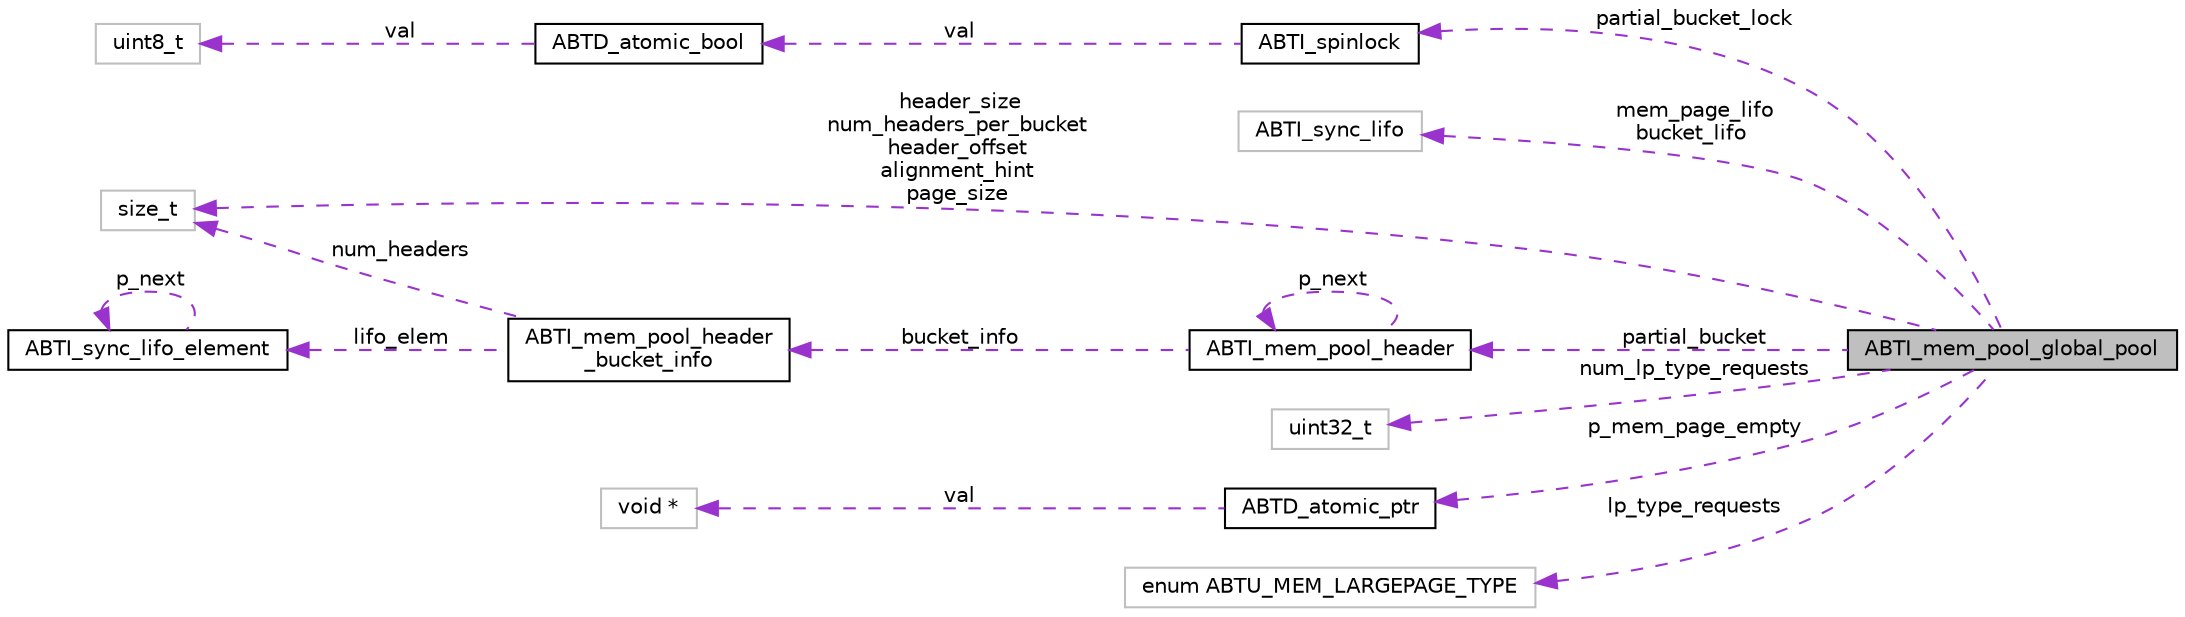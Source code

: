 digraph "ABTI_mem_pool_global_pool"
{
  edge [fontname="Helvetica",fontsize="10",labelfontname="Helvetica",labelfontsize="10"];
  node [fontname="Helvetica",fontsize="10",shape=record];
  rankdir="LR";
  Node1 [label="ABTI_mem_pool_global_pool",height=0.2,width=0.4,color="black", fillcolor="grey75", style="filled" fontcolor="black"];
  Node2 -> Node1 [dir="back",color="darkorchid3",fontsize="10",style="dashed",label=" partial_bucket_lock" ,fontname="Helvetica"];
  Node2 [label="ABTI_spinlock",height=0.2,width=0.4,color="black", fillcolor="white", style="filled",URL="$dc/d81/structABTI__spinlock.html"];
  Node3 -> Node2 [dir="back",color="darkorchid3",fontsize="10",style="dashed",label=" val" ,fontname="Helvetica"];
  Node3 [label="ABTD_atomic_bool",height=0.2,width=0.4,color="black", fillcolor="white", style="filled",URL="$df/d2c/structABTD__atomic__bool.html"];
  Node4 -> Node3 [dir="back",color="darkorchid3",fontsize="10",style="dashed",label=" val" ,fontname="Helvetica"];
  Node4 [label="uint8_t",height=0.2,width=0.4,color="grey75", fillcolor="white", style="filled"];
  Node5 -> Node1 [dir="back",color="darkorchid3",fontsize="10",style="dashed",label=" mem_page_lifo\nbucket_lifo" ,fontname="Helvetica"];
  Node5 [label="ABTI_sync_lifo",height=0.2,width=0.4,color="grey75", fillcolor="white", style="filled"];
  Node6 -> Node1 [dir="back",color="darkorchid3",fontsize="10",style="dashed",label=" header_size\nnum_headers_per_bucket\nheader_offset\nalignment_hint\npage_size" ,fontname="Helvetica"];
  Node6 [label="size_t",height=0.2,width=0.4,color="grey75", fillcolor="white", style="filled"];
  Node7 -> Node1 [dir="back",color="darkorchid3",fontsize="10",style="dashed",label=" num_lp_type_requests" ,fontname="Helvetica"];
  Node7 [label="uint32_t",height=0.2,width=0.4,color="grey75", fillcolor="white", style="filled"];
  Node8 -> Node1 [dir="back",color="darkorchid3",fontsize="10",style="dashed",label=" partial_bucket" ,fontname="Helvetica"];
  Node8 [label="ABTI_mem_pool_header",height=0.2,width=0.4,color="black", fillcolor="white", style="filled",URL="$de/d24/structABTI__mem__pool__header.html"];
  Node9 -> Node8 [dir="back",color="darkorchid3",fontsize="10",style="dashed",label=" bucket_info" ,fontname="Helvetica"];
  Node9 [label="ABTI_mem_pool_header\l_bucket_info",height=0.2,width=0.4,color="black", fillcolor="white", style="filled",URL="$d5/d6c/unionABTI__mem__pool__header__bucket__info.html"];
  Node10 -> Node9 [dir="back",color="darkorchid3",fontsize="10",style="dashed",label=" lifo_elem" ,fontname="Helvetica"];
  Node10 [label="ABTI_sync_lifo_element",height=0.2,width=0.4,color="black", fillcolor="white", style="filled",URL="$de/d30/structABTI__sync__lifo__element.html"];
  Node10 -> Node10 [dir="back",color="darkorchid3",fontsize="10",style="dashed",label=" p_next" ,fontname="Helvetica"];
  Node6 -> Node9 [dir="back",color="darkorchid3",fontsize="10",style="dashed",label=" num_headers" ,fontname="Helvetica"];
  Node8 -> Node8 [dir="back",color="darkorchid3",fontsize="10",style="dashed",label=" p_next" ,fontname="Helvetica"];
  Node11 -> Node1 [dir="back",color="darkorchid3",fontsize="10",style="dashed",label=" p_mem_page_empty" ,fontname="Helvetica"];
  Node11 [label="ABTD_atomic_ptr",height=0.2,width=0.4,color="black", fillcolor="white", style="filled",URL="$df/d5b/structABTD__atomic__ptr.html"];
  Node12 -> Node11 [dir="back",color="darkorchid3",fontsize="10",style="dashed",label=" val" ,fontname="Helvetica"];
  Node12 [label="void *",height=0.2,width=0.4,color="grey75", fillcolor="white", style="filled"];
  Node13 -> Node1 [dir="back",color="darkorchid3",fontsize="10",style="dashed",label=" lp_type_requests" ,fontname="Helvetica"];
  Node13 [label="enum ABTU_MEM_LARGEPAGE_TYPE",height=0.2,width=0.4,color="grey75", fillcolor="white", style="filled"];
}
